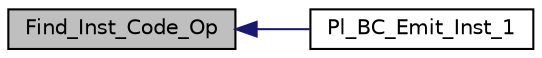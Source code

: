 digraph "Find_Inst_Code_Op"
{
  edge [fontname="Helvetica",fontsize="10",labelfontname="Helvetica",labelfontsize="10"];
  node [fontname="Helvetica",fontsize="10",shape=record];
  rankdir="LR";
  Node1 [label="Find_Inst_Code_Op",height=0.2,width=0.4,color="black", fillcolor="grey75", style="filled", fontcolor="black"];
  Node1 -> Node2 [dir="back",color="midnightblue",fontsize="10",style="solid"];
  Node2 [label="Pl_BC_Emit_Inst_1",height=0.2,width=0.4,color="black", fillcolor="white", style="filled",URL="$bc__supp_8h.html#adb2ac836e3f608a711c54c2d353c6b04"];
}
